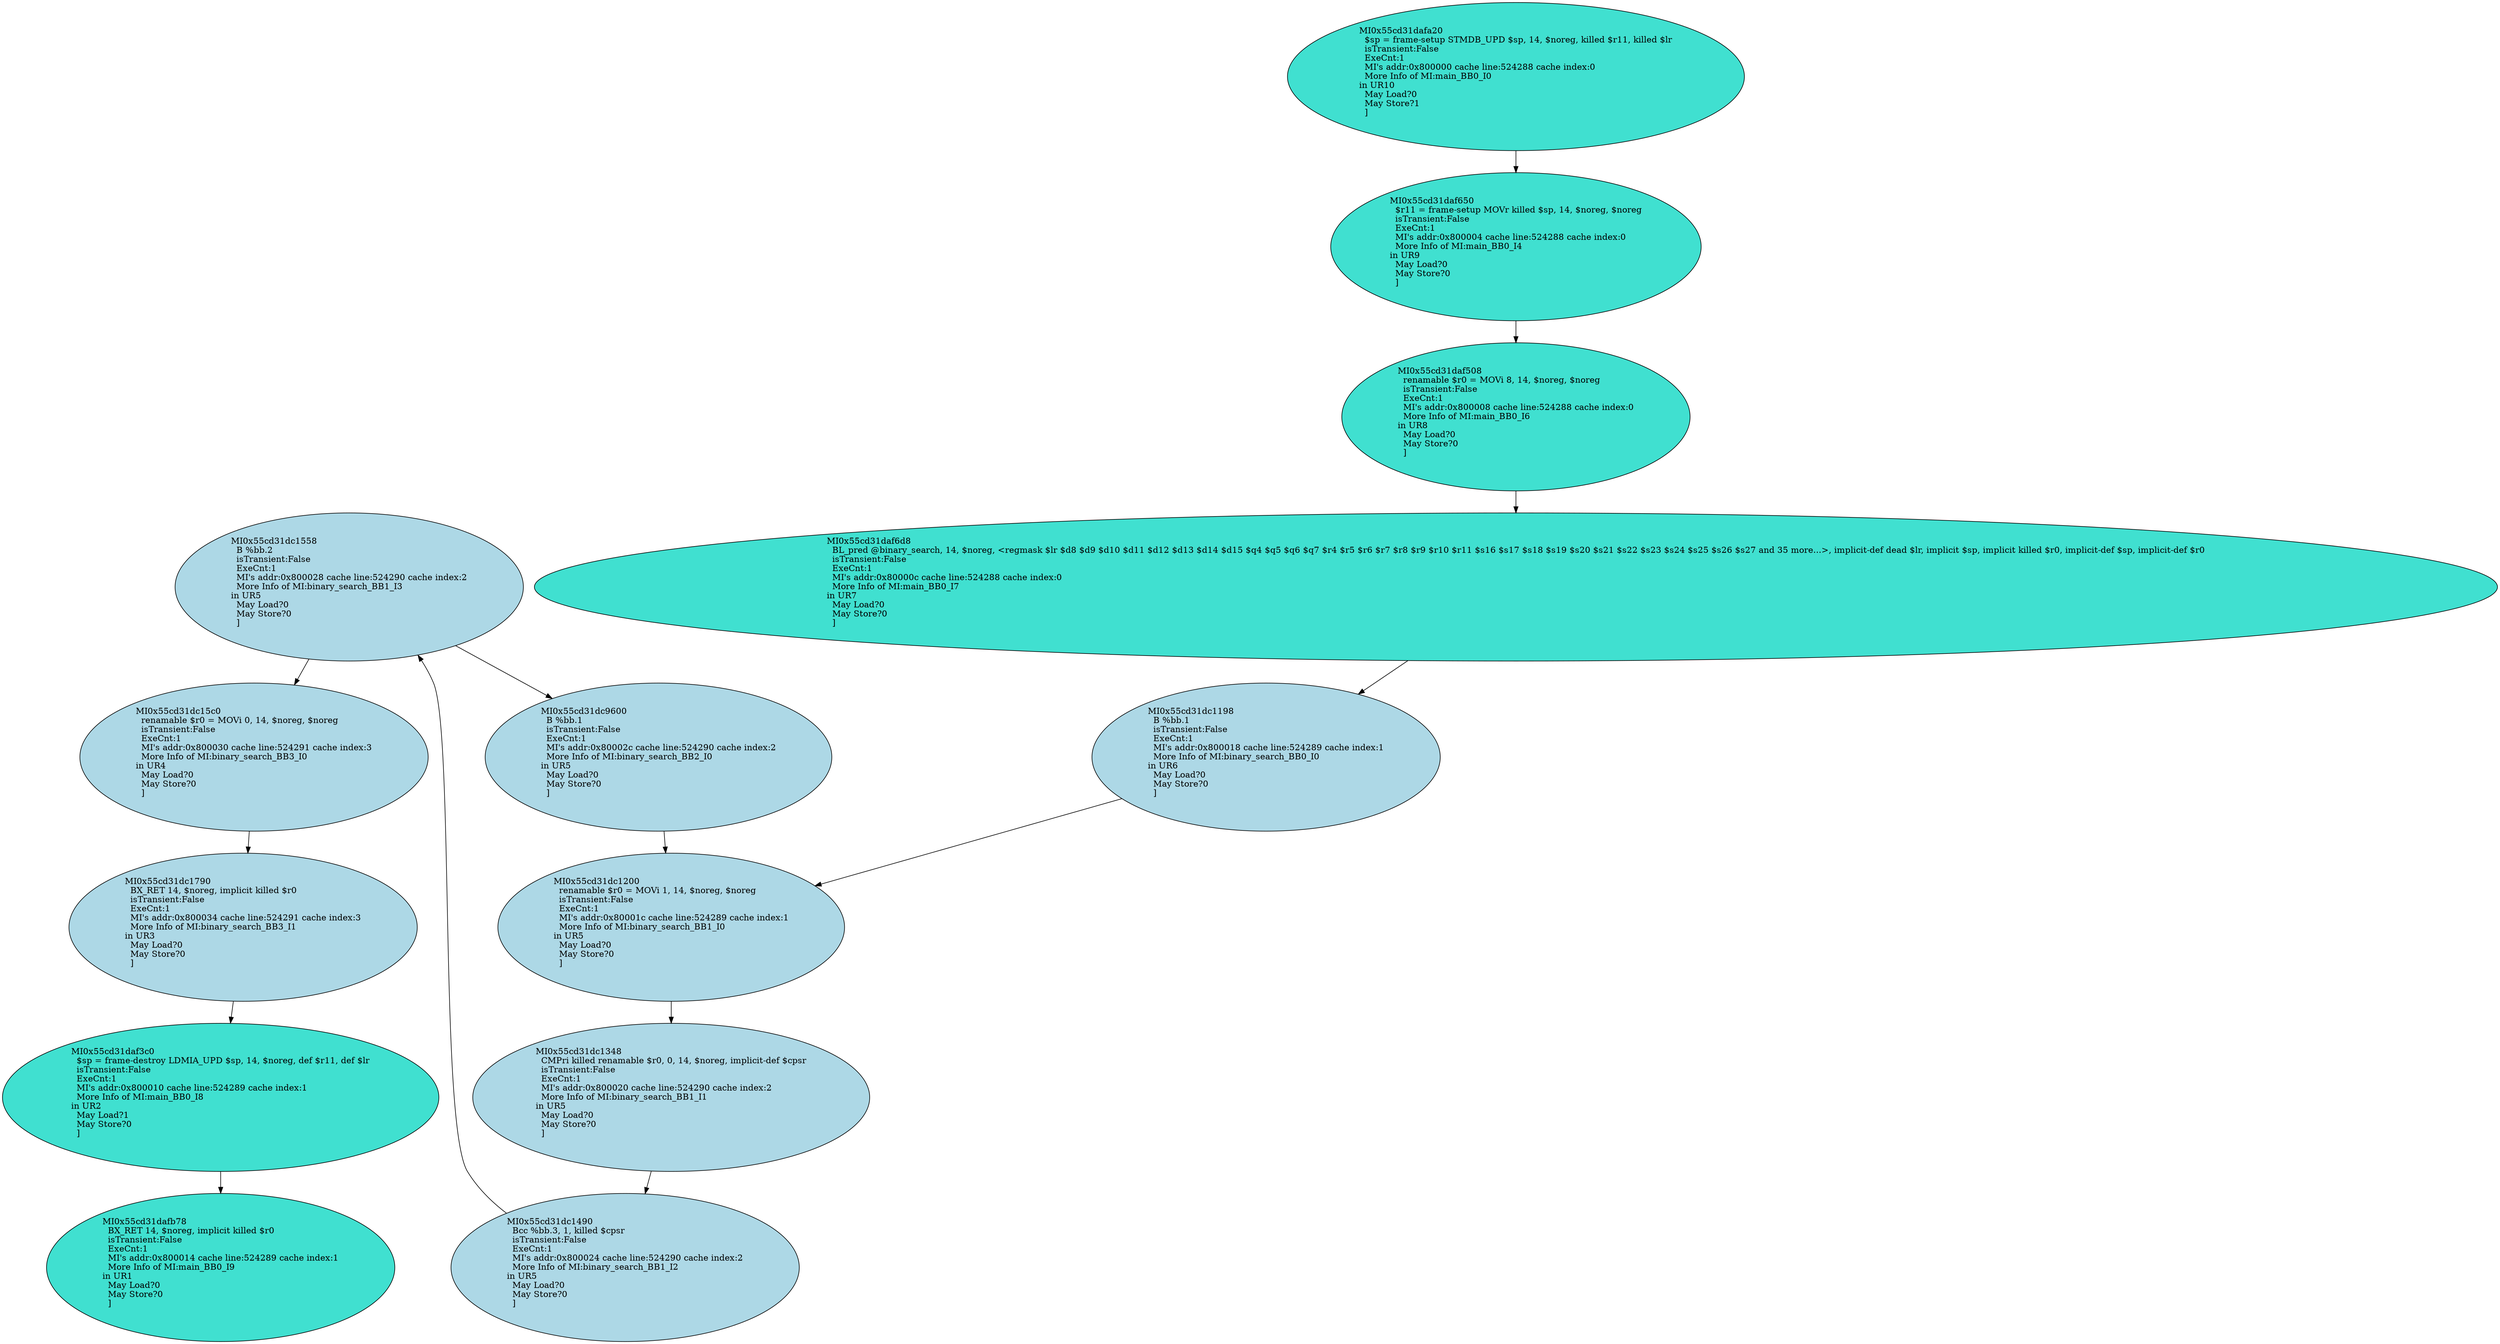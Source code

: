 digraph "MachineCFG of main" {
  Node0 [label="MI0x55cd31daf3c0\l  $sp = frame-destroy LDMIA_UPD $sp, 14, $noreg, def $r11, def $lr\l  isTransient:False\l  ExeCnt:1\l  MI's addr:0x800010 cache line:524289 cache index:1\l  More Info of MI:main_BB0_I8\lin UR2\l  May Load?1\l  May Store?0\l  ]\l  " fillcolor="turquoise" style="filled"];
  Node0 -> Node5;
  Node1 [label="MI0x55cd31daf508\l  renamable $r0 = MOVi 8, 14, $noreg, $noreg\l  isTransient:False\l  ExeCnt:1\l  MI's addr:0x800008 cache line:524288 cache index:0\l  More Info of MI:main_BB0_I6\lin UR8\l  May Load?0\l  May Store?0\l  ]\l  " fillcolor="turquoise" style="filled"];
  Node1 -> Node3;
  Node2 [label="MI0x55cd31daf650\l  $r11 = frame-setup MOVr killed $sp, 14, $noreg, $noreg\l  isTransient:False\l  ExeCnt:1\l  MI's addr:0x800004 cache line:524288 cache index:0\l  More Info of MI:main_BB0_I4\lin UR9\l  May Load?0\l  May Store?0\l  ]\l  " fillcolor="turquoise" style="filled"];
  Node2 -> Node1;
  Node3 [label="MI0x55cd31daf6d8\l  BL_pred @binary_search, 14, $noreg, <regmask $lr $d8 $d9 $d10 $d11 $d12 $d13 $d14 $d15 $q4 $q5 $q6 $q7 $r4 $r5 $r6 $r7 $r8 $r9 $r10 $r11 $s16 $s17 $s18 $s19 $s20 $s21 $s22 $s23 $s24 $s25 $s26 $s27 and 35 more...>, implicit-def dead $lr, implicit $sp, implicit killed $r0, implicit-def $sp, implicit-def $r0\l  isTransient:False\l  ExeCnt:1\l  MI's addr:0x80000c cache line:524288 cache index:0\l  More Info of MI:main_BB0_I7\lin UR7\l  May Load?0\l  May Store?0\l  ]\l  " fillcolor="turquoise" style="filled"];
  Node3 -> Node6;
  Node4 [label="MI0x55cd31dafa20\l  $sp = frame-setup STMDB_UPD $sp, 14, $noreg, killed $r11, killed $lr\l  isTransient:False\l  ExeCnt:1\l  MI's addr:0x800000 cache line:524288 cache index:0\l  More Info of MI:main_BB0_I0\lin UR10\l  May Load?0\l  May Store?1\l  ]\l  " fillcolor="turquoise" style="filled"];
  Node4 -> Node2;
  Node5 [label="MI0x55cd31dafb78\l  BX_RET 14, $noreg, implicit killed $r0\l  isTransient:False\l  ExeCnt:1\l  MI's addr:0x800014 cache line:524289 cache index:1\l  More Info of MI:main_BB0_I9\lin UR1\l  May Load?0\l  May Store?0\l  ]\l  " fillcolor="turquoise" style="filled"];
  Node6 [label="MI0x55cd31dc1198\l  B %bb.1\l  isTransient:False\l  ExeCnt:1\l  MI's addr:0x800018 cache line:524289 cache index:1\l  More Info of MI:binary_search_BB0_I0\lin UR6\l  May Load?0\l  May Store?0\l  ]\l  " fillcolor="lightblue" style="filled"];
  Node6 -> Node7;
  Node7 [label="MI0x55cd31dc1200\l  renamable $r0 = MOVi 1, 14, $noreg, $noreg\l  isTransient:False\l  ExeCnt:1\l  MI's addr:0x80001c cache line:524289 cache index:1\l  More Info of MI:binary_search_BB1_I0\lin UR5\l  May Load?0\l  May Store?0\l  ]\l  " fillcolor="lightblue" style="filled"];
  Node7 -> Node8;
  Node8 [label="MI0x55cd31dc1348\l  CMPri killed renamable $r0, 0, 14, $noreg, implicit-def $cpsr\l  isTransient:False\l  ExeCnt:1\l  MI's addr:0x800020 cache line:524290 cache index:2\l  More Info of MI:binary_search_BB1_I1\lin UR5\l  May Load?0\l  May Store?0\l  ]\l  " fillcolor="lightblue" style="filled"];
  Node8 -> Node9;
  Node9 [label="MI0x55cd31dc1490\l  Bcc %bb.3, 1, killed $cpsr\l  isTransient:False\l  ExeCnt:1\l  MI's addr:0x800024 cache line:524290 cache index:2\l  More Info of MI:binary_search_BB1_I2\lin UR5\l  May Load?0\l  May Store?0\l  ]\l  " fillcolor="lightblue" style="filled"];
  Node9 -> Node10;
  Node10 [label="MI0x55cd31dc1558\l  B %bb.2\l  isTransient:False\l  ExeCnt:1\l  MI's addr:0x800028 cache line:524290 cache index:2\l  More Info of MI:binary_search_BB1_I3\lin UR5\l  May Load?0\l  May Store?0\l  ]\l  " fillcolor="lightblue" style="filled"];
  Node10 -> Node13;
  Node10 -> Node11;
  Node11 [label="MI0x55cd31dc15c0\l  renamable $r0 = MOVi 0, 14, $noreg, $noreg\l  isTransient:False\l  ExeCnt:1\l  MI's addr:0x800030 cache line:524291 cache index:3\l  More Info of MI:binary_search_BB3_I0\lin UR4\l  May Load?0\l  May Store?0\l  ]\l  " fillcolor="lightblue" style="filled"];
  Node11 -> Node12;
  Node12 [label="MI0x55cd31dc1790\l  BX_RET 14, $noreg, implicit killed $r0\l  isTransient:False\l  ExeCnt:1\l  MI's addr:0x800034 cache line:524291 cache index:3\l  More Info of MI:binary_search_BB3_I1\lin UR3\l  May Load?0\l  May Store?0\l  ]\l  " fillcolor="lightblue" style="filled"];
  Node12 -> Node0;
  Node13 [label="MI0x55cd31dc9600\l  B %bb.1\l  isTransient:False\l  ExeCnt:1\l  MI's addr:0x80002c cache line:524290 cache index:2\l  More Info of MI:binary_search_BB2_I0\lin UR5\l  May Load?0\l  May Store?0\l  ]\l  " fillcolor="lightblue" style="filled"];
  Node13 -> Node7;
}
